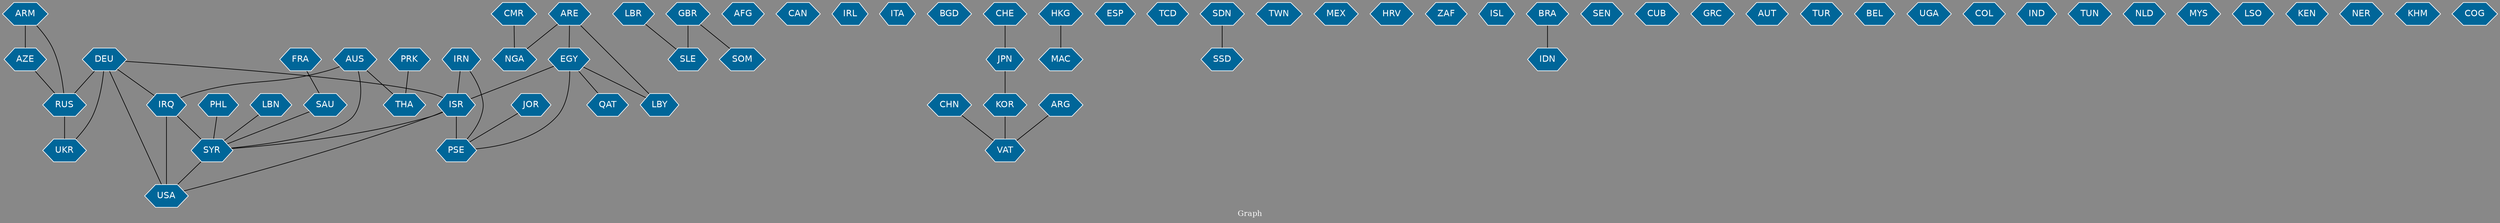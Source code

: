 // Countries together in item graph
graph {
	graph [bgcolor="#888888" fontcolor=white fontsize=12 label="Graph" outputorder=edgesfirst overlap=prism]
	node [color=white fillcolor="#006699" fontcolor=white fontname=Helvetica shape=hexagon style=filled]
	edge [arrowhead=open color=black fontcolor=white fontname=Courier fontsize=12]
		RUS [label=RUS]
		UKR [label=UKR]
		IRQ [label=IRQ]
		DEU [label=DEU]
		GBR [label=GBR]
		ISR [label=ISR]
		PSE [label=PSE]
		IRN [label=IRN]
		AFG [label=AFG]
		SLE [label=SLE]
		CAN [label=CAN]
		IRL [label=IRL]
		USA [label=USA]
		ITA [label=ITA]
		BGD [label=BGD]
		CHN [label=CHN]
		SYR [label=SYR]
		FRA [label=FRA]
		SAU [label=SAU]
		THA [label=THA]
		NGA [label=NGA]
		MAC [label=MAC]
		ESP [label=ESP]
		TCD [label=TCD]
		SSD [label=SSD]
		SDN [label=SDN]
		TWN [label=TWN]
		MEX [label=MEX]
		EGY [label=EGY]
		HRV [label=HRV]
		AZE [label=AZE]
		ARM [label=ARM]
		LBN [label=LBN]
		ZAF [label=ZAF]
		CMR [label=CMR]
		LBY [label=LBY]
		ISL [label=ISL]
		BRA [label=BRA]
		JPN [label=JPN]
		LBR [label=LBR]
		SOM [label=SOM]
		SEN [label=SEN]
		AUS [label=AUS]
		CUB [label=CUB]
		GRC [label=GRC]
		CHE [label=CHE]
		AUT [label=AUT]
		HKG [label=HKG]
		TUR [label=TUR]
		BEL [label=BEL]
		KOR [label=KOR]
		UGA [label=UGA]
		COL [label=COL]
		IND [label=IND]
		TUN [label=TUN]
		IDN [label=IDN]
		NLD [label=NLD]
		ARE [label=ARE]
		PRK [label=PRK]
		MYS [label=MYS]
		PHL [label=PHL]
		LSO [label=LSO]
		VAT [label=VAT]
		ARG [label=ARG]
		KEN [label=KEN]
		NER [label=NER]
		KHM [label=KHM]
		COG [label=COG]
		JOR [label=JOR]
		QAT [label=QAT]
			SYR -- USA [weight=2]
			DEU -- UKR [weight=2]
			ISR -- PSE [weight=28]
			DEU -- RUS [weight=2]
			EGY -- QAT [weight=1]
			ISR -- SYR [weight=2]
			EGY -- PSE [weight=2]
			ARM -- RUS [weight=1]
			IRN -- PSE [weight=1]
			AUS -- THA [weight=1]
			IRQ -- USA [weight=5]
			KOR -- VAT [weight=1]
			HKG -- MAC [weight=1]
			EGY -- ISR [weight=3]
			JPN -- KOR [weight=1]
			CHN -- VAT [weight=1]
			AUS -- SYR [weight=1]
			BRA -- IDN [weight=1]
			CHE -- JPN [weight=1]
			AZE -- RUS [weight=1]
			DEU -- IRQ [weight=1]
			ARG -- VAT [weight=1]
			GBR -- SOM [weight=1]
			GBR -- SLE [weight=3]
			AUS -- IRQ [weight=1]
			FRA -- SAU [weight=1]
			LBN -- SYR [weight=1]
			DEU -- USA [weight=1]
			RUS -- UKR [weight=33]
			IRN -- ISR [weight=1]
			IRQ -- SYR [weight=4]
			ISR -- USA [weight=1]
			SDN -- SSD [weight=2]
			LBR -- SLE [weight=1]
			PRK -- THA [weight=1]
			EGY -- LBY [weight=1]
			ARE -- EGY [weight=1]
			ARE -- LBY [weight=1]
			PHL -- SYR [weight=1]
			SAU -- SYR [weight=1]
			ARM -- AZE [weight=2]
			JOR -- PSE [weight=1]
			DEU -- ISR [weight=1]
			CMR -- NGA [weight=1]
			ARE -- NGA [weight=1]
}